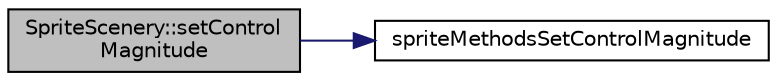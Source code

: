 digraph "SpriteScenery::setControlMagnitude"
{
 // LATEX_PDF_SIZE
  edge [fontname="Helvetica",fontsize="10",labelfontname="Helvetica",labelfontsize="10"];
  node [fontname="Helvetica",fontsize="10",shape=record];
  rankdir="LR";
  Node1 [label="SpriteScenery::setControl\lMagnitude",height=0.2,width=0.4,color="black", fillcolor="grey75", style="filled", fontcolor="black",tooltip=" "];
  Node1 -> Node2 [color="midnightblue",fontsize="10",style="solid",fontname="Helvetica"];
  Node2 [label="spriteMethodsSetControlMagnitude",height=0.2,width=0.4,color="black", fillcolor="white", style="filled",URL="$_sprite_methods_8cpp.html#a9edbed78645deb6d2e2e90dcf6737412",tooltip=" "];
}
